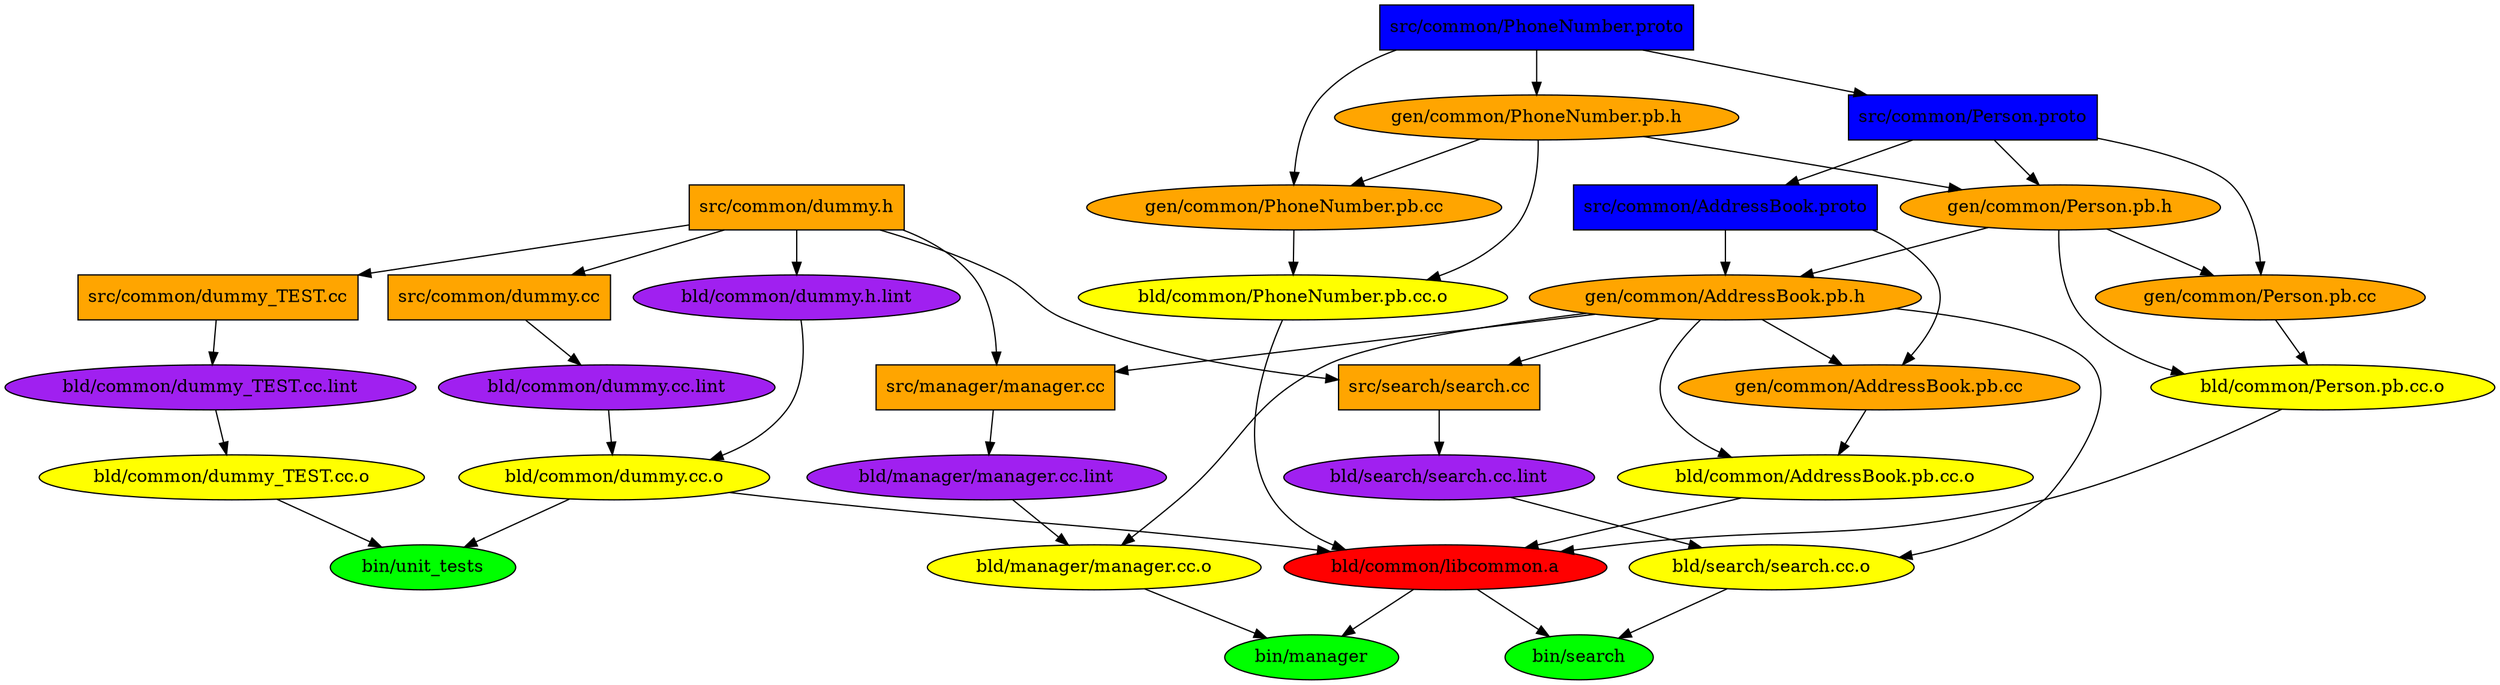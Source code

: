 digraph Build {
  "bin/manager" [style=filled, fillcolor=green];
  "bld/manager/manager.cc.o" -> "bin/manager";
  "bld/common/libcommon.a" -> "bin/manager";

  "bin/search" [style=filled, fillcolor=green];
  "bld/search/search.cc.o" -> "bin/search";
  "bld/common/libcommon.a" -> "bin/search";

  "bin/unit_tests" [style=filled, fillcolor=green];
  "bld/common/dummy_TEST.cc.o" -> "bin/unit_tests";
  "bld/common/dummy.cc.o" -> "bin/unit_tests";

  "bld/common/libcommon.a" [style=filled, fillcolor=red];
  "bld/common/AddressBook.pb.cc.o" -> "bld/common/libcommon.a";
  "bld/common/Person.pb.cc.o" -> "bld/common/libcommon.a";
  "bld/common/PhoneNumber.pb.cc.o" -> "bld/common/libcommon.a";
  "bld/common/dummy.cc.o" -> "bld/common/libcommon.a";

  "bld/manager/manager.cc.o" [style=filled, fillcolor=yellow];
  "gen/common/AddressBook.pb.h" -> "bld/manager/manager.cc.o";
  "bld/manager/manager.cc.lint" -> "bld/manager/manager.cc.o";

  "bld/search/search.cc.o" [style=filled, fillcolor=yellow];
  "gen/common/AddressBook.pb.h" -> "bld/search/search.cc.o";
  "bld/search/search.cc.lint" -> "bld/search/search.cc.o";

  "bld/common/AddressBook.pb.cc.o" [style=filled, fillcolor=yellow];
  "gen/common/AddressBook.pb.cc" -> "bld/common/AddressBook.pb.cc.o";
  "gen/common/AddressBook.pb.h" -> "bld/common/AddressBook.pb.cc.o";

  "bld/common/Person.pb.cc.o" [style=filled, fillcolor=yellow];
  "gen/common/Person.pb.cc" -> "bld/common/Person.pb.cc.o";
  "gen/common/Person.pb.h" -> "bld/common/Person.pb.cc.o";

  "bld/common/PhoneNumber.pb.cc.o" [style=filled, fillcolor=yellow];
  "gen/common/PhoneNumber.pb.cc" -> "bld/common/PhoneNumber.pb.cc.o";
  "gen/common/PhoneNumber.pb.h" -> "bld/common/PhoneNumber.pb.cc.o";

  "bld/common/dummy.cc.o" [style=filled, fillcolor=yellow];
  "bld/common/dummy.cc.lint" -> "bld/common/dummy.cc.o";
  "bld/common/dummy.h.lint" -> "bld/common/dummy.cc.o";

  "bld/common/dummy_TEST.cc.o" [style=filled, fillcolor=yellow];
  "bld/common/dummy_TEST.cc.lint" -> "bld/common/dummy_TEST.cc.o";

  "bld/manager/manager.cc.lint" [style=filled, fillcolor=purple];
  "src/manager/manager.cc" -> "bld/manager/manager.cc.lint";

  "bld/search/search.cc.lint" [style=filled, fillcolor=purple];
  "src/search/search.cc" -> "bld/search/search.cc.lint";

  "bld/common/dummy.cc.lint" [style=filled, fillcolor=purple];
  "src/common/dummy.cc" -> "bld/common/dummy.cc.lint";

  "bld/common/dummy.h.lint" [style=filled, fillcolor=purple];
  "src/common/dummy.h" -> "bld/common/dummy.h.lint";

  "bld/common/dummy_TEST.cc.lint" [style=filled, fillcolor=purple];
  "src/common/dummy_TEST.cc" -> "bld/common/dummy_TEST.cc.lint";

  "gen/common/AddressBook.pb.cc" [style=filled, fillcolor=orange];
  "src/common/AddressBook.proto" -> "gen/common/AddressBook.pb.cc";
  "gen/common/AddressBook.pb.h" -> "gen/common/AddressBook.pb.cc";

  "gen/common/AddressBook.pb.h" [style=filled, fillcolor=orange];
  "src/common/AddressBook.proto" -> "gen/common/AddressBook.pb.h";
  "gen/common/Person.pb.h" -> "gen/common/AddressBook.pb.h";

  "gen/common/Person.pb.cc" [style=filled, fillcolor=orange];
  "src/common/Person.proto" -> "gen/common/Person.pb.cc";
  "gen/common/Person.pb.h" -> "gen/common/Person.pb.cc";

  "gen/common/Person.pb.h" [style=filled, fillcolor=orange];
  "src/common/Person.proto" -> "gen/common/Person.pb.h";
  "gen/common/PhoneNumber.pb.h" -> "gen/common/Person.pb.h";

  "gen/common/PhoneNumber.pb.cc" [style=filled, fillcolor=orange];
  "src/common/PhoneNumber.proto" -> "gen/common/PhoneNumber.pb.cc";
  "gen/common/PhoneNumber.pb.h" -> "gen/common/PhoneNumber.pb.cc";

  "gen/common/PhoneNumber.pb.h" [style=filled, fillcolor=orange];
  "src/common/PhoneNumber.proto" -> "gen/common/PhoneNumber.pb.h";

  "src/manager/manager.cc" [shape=box, style=filled, fillcolor=orange];
  "gen/common/AddressBook.pb.h" -> "src/manager/manager.cc";
  "src/common/dummy.h" -> "src/manager/manager.cc";

  "src/search/search.cc" [shape=box, style=filled, fillcolor=orange];
  "gen/common/AddressBook.pb.h" -> "src/search/search.cc";
  "src/common/dummy.h" -> "src/search/search.cc";

  "src/common/dummy.cc" [shape=box, style=filled, fillcolor=orange];
  "src/common/dummy.h" -> "src/common/dummy.cc";

  "src/common/dummy_TEST.cc" [shape=box, style=filled, fillcolor=orange];
  "src/common/dummy.h" -> "src/common/dummy_TEST.cc";

  "src/common/AddressBook.proto" [shape=box, style=filled, fillcolor=blue];
  "src/common/Person.proto" -> "src/common/AddressBook.proto";

  "src/common/Person.proto" [shape=box, style=filled, fillcolor=blue];
  "src/common/PhoneNumber.proto" -> "src/common/Person.proto";

  "src/common/PhoneNumber.proto" [shape=box, style=filled, fillcolor=blue];

  "src/common/dummy.h" [shape=box, style=filled, fillcolor=orange];
}